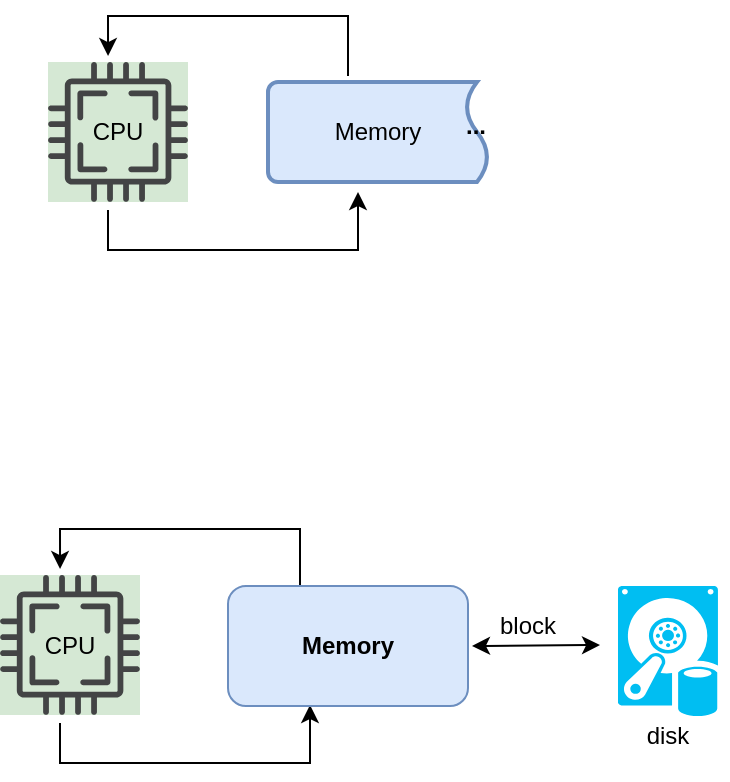 <mxfile version="20.4.0" type="github">
  <diagram id="4smZeyvt5P-9_RaWFuqd" name="Page-1">
    <mxGraphModel dx="1449" dy="652" grid="1" gridSize="10" guides="1" tooltips="1" connect="1" arrows="1" fold="1" page="1" pageScale="1" pageWidth="850" pageHeight="1100" math="0" shadow="0">
      <root>
        <mxCell id="0" />
        <mxCell id="1" parent="0" />
        <mxCell id="fH4loxEB4iK8McvrBhj8-13" value="" style="group;fillColor=#d5e8d4;strokeColor=none;" vertex="1" connectable="0" parent="1">
          <mxGeometry x="250" y="263" width="70" height="70" as="geometry" />
        </mxCell>
        <mxCell id="fH4loxEB4iK8McvrBhj8-11" value="" style="sketch=0;pointerEvents=1;shadow=0;dashed=0;html=1;strokeColor=none;fillColor=#434445;aspect=fixed;labelPosition=center;verticalLabelPosition=bottom;verticalAlign=top;align=center;outlineConnect=0;shape=mxgraph.vvd.cpu;" vertex="1" parent="fH4loxEB4iK8McvrBhj8-13">
          <mxGeometry width="70" height="70" as="geometry" />
        </mxCell>
        <mxCell id="fH4loxEB4iK8McvrBhj8-12" value="CPU" style="text;html=1;strokeColor=none;fillColor=#d5e8d4;align=center;verticalAlign=middle;whiteSpace=wrap;rounded=0;" vertex="1" parent="fH4loxEB4iK8McvrBhj8-13">
          <mxGeometry x="20" y="20" width="30" height="30" as="geometry" />
        </mxCell>
        <mxCell id="fH4loxEB4iK8McvrBhj8-14" value="Memory" style="strokeWidth=2;html=1;shape=mxgraph.flowchart.document2;whiteSpace=wrap;size=0.1;direction=north;fillColor=#dae8fc;strokeColor=#6c8ebf;" vertex="1" parent="1">
          <mxGeometry x="360" y="273" width="110" height="50" as="geometry" />
        </mxCell>
        <mxCell id="fH4loxEB4iK8McvrBhj8-15" value="..." style="text;html=1;strokeColor=none;fillColor=none;align=center;verticalAlign=middle;whiteSpace=wrap;rounded=0;fontStyle=1;spacingTop=0;" vertex="1" parent="1">
          <mxGeometry x="434" y="280" width="60" height="30" as="geometry" />
        </mxCell>
        <mxCell id="fH4loxEB4iK8McvrBhj8-16" value="" style="endArrow=classic;html=1;rounded=0;entryX=0.429;entryY=-0.014;entryDx=0;entryDy=0;entryPerimeter=0;" edge="1" parent="1">
          <mxGeometry width="50" height="50" relative="1" as="geometry">
            <mxPoint x="400" y="270" as="sourcePoint" />
            <mxPoint x="280.03" y="260.02" as="targetPoint" />
            <Array as="points">
              <mxPoint x="400" y="240" />
              <mxPoint x="280" y="240" />
            </Array>
          </mxGeometry>
        </mxCell>
        <mxCell id="fH4loxEB4iK8McvrBhj8-17" value="" style="endArrow=classic;html=1;rounded=0;entryX=0;entryY=0.5;entryDx=0;entryDy=0;entryPerimeter=0;" edge="1" parent="1">
          <mxGeometry width="50" height="50" relative="1" as="geometry">
            <mxPoint x="280" y="337" as="sourcePoint" />
            <mxPoint x="405" y="328" as="targetPoint" />
            <Array as="points">
              <mxPoint x="280" y="357" />
              <mxPoint x="405" y="357" />
            </Array>
          </mxGeometry>
        </mxCell>
        <mxCell id="fH4loxEB4iK8McvrBhj8-19" value="" style="group;fillColor=#d5e8d4;strokeColor=none;" vertex="1" connectable="0" parent="1">
          <mxGeometry x="226" y="519.5" width="70" height="70" as="geometry" />
        </mxCell>
        <mxCell id="fH4loxEB4iK8McvrBhj8-20" value="" style="sketch=0;pointerEvents=1;shadow=0;dashed=0;html=1;strokeColor=none;fillColor=#434445;aspect=fixed;labelPosition=center;verticalLabelPosition=bottom;verticalAlign=top;align=center;outlineConnect=0;shape=mxgraph.vvd.cpu;" vertex="1" parent="fH4loxEB4iK8McvrBhj8-19">
          <mxGeometry width="70" height="70" as="geometry" />
        </mxCell>
        <mxCell id="fH4loxEB4iK8McvrBhj8-21" value="CPU" style="text;html=1;strokeColor=none;fillColor=#d5e8d4;align=center;verticalAlign=middle;whiteSpace=wrap;rounded=0;" vertex="1" parent="fH4loxEB4iK8McvrBhj8-19">
          <mxGeometry x="20" y="20" width="30" height="30" as="geometry" />
        </mxCell>
        <mxCell id="fH4loxEB4iK8McvrBhj8-24" value="" style="endArrow=classic;html=1;rounded=0;entryX=0.429;entryY=-0.014;entryDx=0;entryDy=0;entryPerimeter=0;" edge="1" parent="1">
          <mxGeometry width="50" height="50" relative="1" as="geometry">
            <mxPoint x="376" y="526.5" as="sourcePoint" />
            <mxPoint x="256.03" y="516.52" as="targetPoint" />
            <Array as="points">
              <mxPoint x="376" y="496.5" />
              <mxPoint x="256" y="496.5" />
            </Array>
          </mxGeometry>
        </mxCell>
        <mxCell id="fH4loxEB4iK8McvrBhj8-25" value="" style="endArrow=classic;html=1;rounded=0;entryX=0;entryY=0.5;entryDx=0;entryDy=0;entryPerimeter=0;" edge="1" parent="1">
          <mxGeometry width="50" height="50" relative="1" as="geometry">
            <mxPoint x="256" y="593.5" as="sourcePoint" />
            <mxPoint x="381" y="584.5" as="targetPoint" />
            <Array as="points">
              <mxPoint x="256" y="613.5" />
              <mxPoint x="381" y="613.5" />
            </Array>
          </mxGeometry>
        </mxCell>
        <mxCell id="fH4loxEB4iK8McvrBhj8-26" value="Memory" style="rounded=1;whiteSpace=wrap;html=1;strokeColor=#6c8ebf;fillColor=#dae8fc;fontStyle=1" vertex="1" parent="1">
          <mxGeometry x="340" y="525" width="120" height="60" as="geometry" />
        </mxCell>
        <mxCell id="fH4loxEB4iK8McvrBhj8-28" value="" style="endArrow=classic;startArrow=classic;html=1;rounded=0;exitX=1;exitY=0.5;exitDx=0;exitDy=0;entryX=0;entryY=0.5;entryDx=0;entryDy=0;" edge="1" parent="1">
          <mxGeometry width="50" height="50" relative="1" as="geometry">
            <mxPoint x="462" y="555" as="sourcePoint" />
            <mxPoint x="526" y="554.5" as="targetPoint" />
          </mxGeometry>
        </mxCell>
        <mxCell id="fH4loxEB4iK8McvrBhj8-29" value="block" style="text;html=1;strokeColor=none;fillColor=none;align=center;verticalAlign=middle;whiteSpace=wrap;rounded=0;" vertex="1" parent="1">
          <mxGeometry x="460" y="529.5" width="60" height="30" as="geometry" />
        </mxCell>
        <mxCell id="fH4loxEB4iK8McvrBhj8-30" value="" style="verticalLabelPosition=bottom;html=1;verticalAlign=top;align=center;strokeColor=none;fillColor=#00BEF2;shape=mxgraph.azure.vhd_data_disk;pointerEvents=1;" vertex="1" parent="1">
          <mxGeometry x="535" y="525" width="50" height="65" as="geometry" />
        </mxCell>
        <mxCell id="fH4loxEB4iK8McvrBhj8-31" value="disk" style="text;html=1;strokeColor=none;fillColor=none;align=center;verticalAlign=middle;whiteSpace=wrap;rounded=0;" vertex="1" parent="1">
          <mxGeometry x="530" y="585" width="60" height="30" as="geometry" />
        </mxCell>
      </root>
    </mxGraphModel>
  </diagram>
</mxfile>
